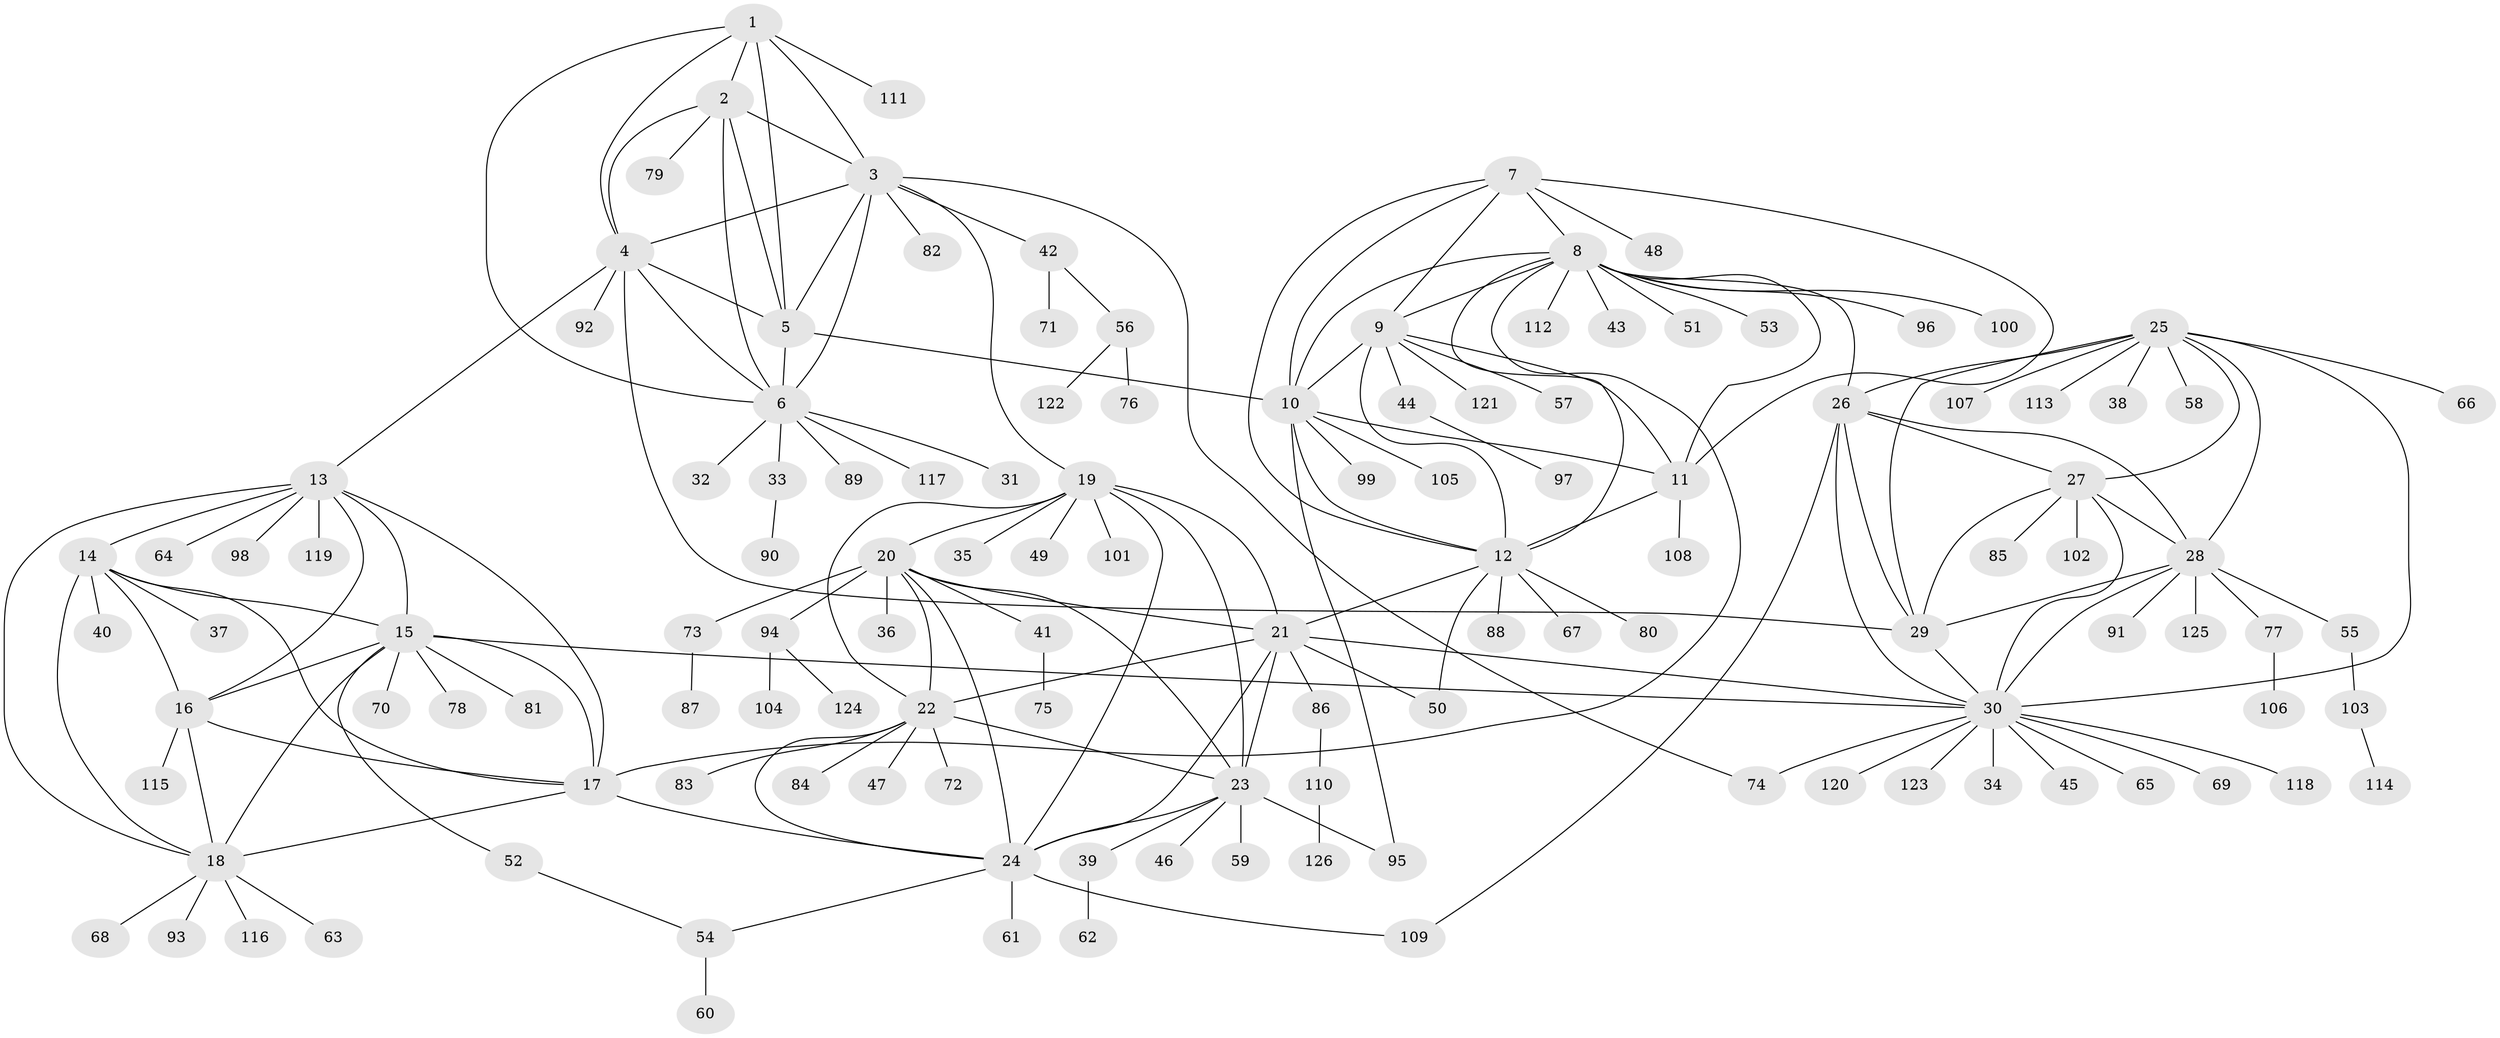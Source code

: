 // coarse degree distribution, {5: 0.10526315789473684, 8: 0.09210526315789473, 7: 0.07894736842105263, 6: 0.02631578947368421, 9: 0.039473684210526314, 12: 0.013157894736842105, 4: 0.013157894736842105, 13: 0.013157894736842105, 1: 0.47368421052631576, 2: 0.14473684210526316}
// Generated by graph-tools (version 1.1) at 2025/52/03/04/25 22:52:43]
// undirected, 126 vertices, 186 edges
graph export_dot {
  node [color=gray90,style=filled];
  1;
  2;
  3;
  4;
  5;
  6;
  7;
  8;
  9;
  10;
  11;
  12;
  13;
  14;
  15;
  16;
  17;
  18;
  19;
  20;
  21;
  22;
  23;
  24;
  25;
  26;
  27;
  28;
  29;
  30;
  31;
  32;
  33;
  34;
  35;
  36;
  37;
  38;
  39;
  40;
  41;
  42;
  43;
  44;
  45;
  46;
  47;
  48;
  49;
  50;
  51;
  52;
  53;
  54;
  55;
  56;
  57;
  58;
  59;
  60;
  61;
  62;
  63;
  64;
  65;
  66;
  67;
  68;
  69;
  70;
  71;
  72;
  73;
  74;
  75;
  76;
  77;
  78;
  79;
  80;
  81;
  82;
  83;
  84;
  85;
  86;
  87;
  88;
  89;
  90;
  91;
  92;
  93;
  94;
  95;
  96;
  97;
  98;
  99;
  100;
  101;
  102;
  103;
  104;
  105;
  106;
  107;
  108;
  109;
  110;
  111;
  112;
  113;
  114;
  115;
  116;
  117;
  118;
  119;
  120;
  121;
  122;
  123;
  124;
  125;
  126;
  1 -- 2;
  1 -- 3;
  1 -- 4;
  1 -- 5;
  1 -- 6;
  1 -- 111;
  2 -- 3;
  2 -- 4;
  2 -- 5;
  2 -- 6;
  2 -- 79;
  3 -- 4;
  3 -- 5;
  3 -- 6;
  3 -- 19;
  3 -- 42;
  3 -- 74;
  3 -- 82;
  4 -- 5;
  4 -- 6;
  4 -- 13;
  4 -- 29;
  4 -- 92;
  5 -- 6;
  5 -- 10;
  6 -- 31;
  6 -- 32;
  6 -- 33;
  6 -- 89;
  6 -- 117;
  7 -- 8;
  7 -- 9;
  7 -- 10;
  7 -- 11;
  7 -- 12;
  7 -- 48;
  8 -- 9;
  8 -- 10;
  8 -- 11;
  8 -- 12;
  8 -- 17;
  8 -- 26;
  8 -- 43;
  8 -- 51;
  8 -- 53;
  8 -- 96;
  8 -- 100;
  8 -- 112;
  9 -- 10;
  9 -- 11;
  9 -- 12;
  9 -- 44;
  9 -- 57;
  9 -- 121;
  10 -- 11;
  10 -- 12;
  10 -- 95;
  10 -- 99;
  10 -- 105;
  11 -- 12;
  11 -- 108;
  12 -- 21;
  12 -- 50;
  12 -- 67;
  12 -- 80;
  12 -- 88;
  13 -- 14;
  13 -- 15;
  13 -- 16;
  13 -- 17;
  13 -- 18;
  13 -- 64;
  13 -- 98;
  13 -- 119;
  14 -- 15;
  14 -- 16;
  14 -- 17;
  14 -- 18;
  14 -- 37;
  14 -- 40;
  15 -- 16;
  15 -- 17;
  15 -- 18;
  15 -- 30;
  15 -- 52;
  15 -- 70;
  15 -- 78;
  15 -- 81;
  16 -- 17;
  16 -- 18;
  16 -- 115;
  17 -- 18;
  17 -- 24;
  18 -- 63;
  18 -- 68;
  18 -- 93;
  18 -- 116;
  19 -- 20;
  19 -- 21;
  19 -- 22;
  19 -- 23;
  19 -- 24;
  19 -- 35;
  19 -- 49;
  19 -- 101;
  20 -- 21;
  20 -- 22;
  20 -- 23;
  20 -- 24;
  20 -- 36;
  20 -- 41;
  20 -- 73;
  20 -- 94;
  21 -- 22;
  21 -- 23;
  21 -- 24;
  21 -- 30;
  21 -- 50;
  21 -- 86;
  22 -- 23;
  22 -- 24;
  22 -- 47;
  22 -- 72;
  22 -- 83;
  22 -- 84;
  23 -- 24;
  23 -- 39;
  23 -- 46;
  23 -- 59;
  23 -- 95;
  24 -- 54;
  24 -- 61;
  24 -- 109;
  25 -- 26;
  25 -- 27;
  25 -- 28;
  25 -- 29;
  25 -- 30;
  25 -- 38;
  25 -- 58;
  25 -- 66;
  25 -- 107;
  25 -- 113;
  26 -- 27;
  26 -- 28;
  26 -- 29;
  26 -- 30;
  26 -- 109;
  27 -- 28;
  27 -- 29;
  27 -- 30;
  27 -- 85;
  27 -- 102;
  28 -- 29;
  28 -- 30;
  28 -- 55;
  28 -- 77;
  28 -- 91;
  28 -- 125;
  29 -- 30;
  30 -- 34;
  30 -- 45;
  30 -- 65;
  30 -- 69;
  30 -- 74;
  30 -- 118;
  30 -- 120;
  30 -- 123;
  33 -- 90;
  39 -- 62;
  41 -- 75;
  42 -- 56;
  42 -- 71;
  44 -- 97;
  52 -- 54;
  54 -- 60;
  55 -- 103;
  56 -- 76;
  56 -- 122;
  73 -- 87;
  77 -- 106;
  86 -- 110;
  94 -- 104;
  94 -- 124;
  103 -- 114;
  110 -- 126;
}
